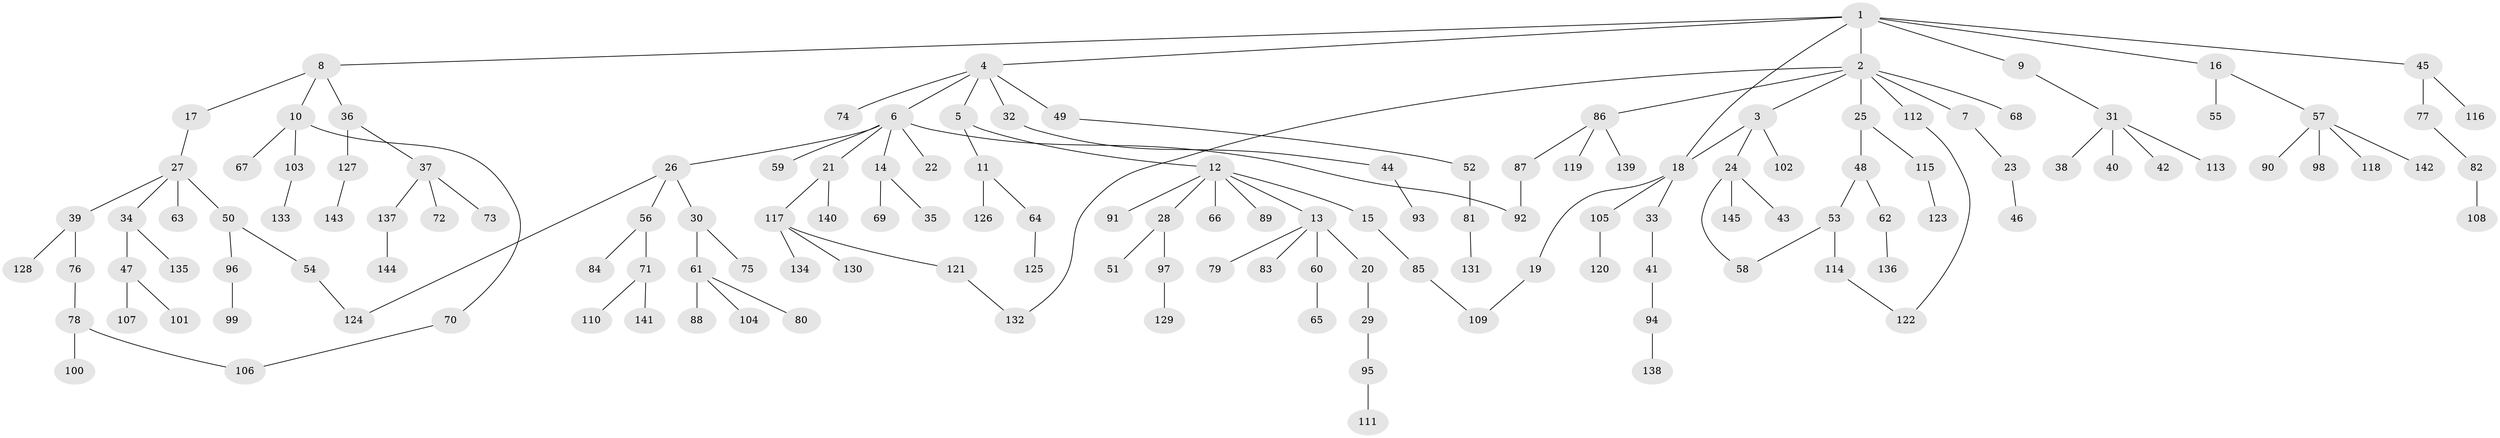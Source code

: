 // coarse degree distribution, {8: 0.009900990099009901, 7: 0.009900990099009901, 6: 0.039603960396039604, 3: 0.07920792079207921, 9: 0.009900990099009901, 2: 0.26732673267326734, 4: 0.04950495049504951, 5: 0.039603960396039604, 1: 0.49504950495049505}
// Generated by graph-tools (version 1.1) at 2025/51/02/27/25 19:51:40]
// undirected, 145 vertices, 152 edges
graph export_dot {
graph [start="1"]
  node [color=gray90,style=filled];
  1;
  2;
  3;
  4;
  5;
  6;
  7;
  8;
  9;
  10;
  11;
  12;
  13;
  14;
  15;
  16;
  17;
  18;
  19;
  20;
  21;
  22;
  23;
  24;
  25;
  26;
  27;
  28;
  29;
  30;
  31;
  32;
  33;
  34;
  35;
  36;
  37;
  38;
  39;
  40;
  41;
  42;
  43;
  44;
  45;
  46;
  47;
  48;
  49;
  50;
  51;
  52;
  53;
  54;
  55;
  56;
  57;
  58;
  59;
  60;
  61;
  62;
  63;
  64;
  65;
  66;
  67;
  68;
  69;
  70;
  71;
  72;
  73;
  74;
  75;
  76;
  77;
  78;
  79;
  80;
  81;
  82;
  83;
  84;
  85;
  86;
  87;
  88;
  89;
  90;
  91;
  92;
  93;
  94;
  95;
  96;
  97;
  98;
  99;
  100;
  101;
  102;
  103;
  104;
  105;
  106;
  107;
  108;
  109;
  110;
  111;
  112;
  113;
  114;
  115;
  116;
  117;
  118;
  119;
  120;
  121;
  122;
  123;
  124;
  125;
  126;
  127;
  128;
  129;
  130;
  131;
  132;
  133;
  134;
  135;
  136;
  137;
  138;
  139;
  140;
  141;
  142;
  143;
  144;
  145;
  1 -- 2;
  1 -- 4;
  1 -- 8;
  1 -- 9;
  1 -- 16;
  1 -- 18;
  1 -- 45;
  2 -- 3;
  2 -- 7;
  2 -- 25;
  2 -- 68;
  2 -- 86;
  2 -- 112;
  2 -- 132;
  3 -- 24;
  3 -- 102;
  3 -- 18;
  4 -- 5;
  4 -- 6;
  4 -- 32;
  4 -- 49;
  4 -- 74;
  5 -- 11;
  5 -- 12;
  6 -- 14;
  6 -- 21;
  6 -- 22;
  6 -- 26;
  6 -- 59;
  6 -- 92;
  7 -- 23;
  8 -- 10;
  8 -- 17;
  8 -- 36;
  9 -- 31;
  10 -- 67;
  10 -- 70;
  10 -- 103;
  11 -- 64;
  11 -- 126;
  12 -- 13;
  12 -- 15;
  12 -- 28;
  12 -- 66;
  12 -- 89;
  12 -- 91;
  13 -- 20;
  13 -- 60;
  13 -- 79;
  13 -- 83;
  14 -- 35;
  14 -- 69;
  15 -- 85;
  16 -- 55;
  16 -- 57;
  17 -- 27;
  18 -- 19;
  18 -- 33;
  18 -- 105;
  19 -- 109;
  20 -- 29;
  21 -- 117;
  21 -- 140;
  23 -- 46;
  24 -- 43;
  24 -- 58;
  24 -- 145;
  25 -- 48;
  25 -- 115;
  26 -- 30;
  26 -- 56;
  26 -- 124;
  27 -- 34;
  27 -- 39;
  27 -- 50;
  27 -- 63;
  28 -- 51;
  28 -- 97;
  29 -- 95;
  30 -- 61;
  30 -- 75;
  31 -- 38;
  31 -- 40;
  31 -- 42;
  31 -- 113;
  32 -- 44;
  33 -- 41;
  34 -- 47;
  34 -- 135;
  36 -- 37;
  36 -- 127;
  37 -- 72;
  37 -- 73;
  37 -- 137;
  39 -- 76;
  39 -- 128;
  41 -- 94;
  44 -- 93;
  45 -- 77;
  45 -- 116;
  47 -- 101;
  47 -- 107;
  48 -- 53;
  48 -- 62;
  49 -- 52;
  50 -- 54;
  50 -- 96;
  52 -- 81;
  53 -- 114;
  53 -- 58;
  54 -- 124;
  56 -- 71;
  56 -- 84;
  57 -- 90;
  57 -- 98;
  57 -- 118;
  57 -- 142;
  60 -- 65;
  61 -- 80;
  61 -- 88;
  61 -- 104;
  62 -- 136;
  64 -- 125;
  70 -- 106;
  71 -- 110;
  71 -- 141;
  76 -- 78;
  77 -- 82;
  78 -- 100;
  78 -- 106;
  81 -- 131;
  82 -- 108;
  85 -- 109;
  86 -- 87;
  86 -- 119;
  86 -- 139;
  87 -- 92;
  94 -- 138;
  95 -- 111;
  96 -- 99;
  97 -- 129;
  103 -- 133;
  105 -- 120;
  112 -- 122;
  114 -- 122;
  115 -- 123;
  117 -- 121;
  117 -- 130;
  117 -- 134;
  121 -- 132;
  127 -- 143;
  137 -- 144;
}
